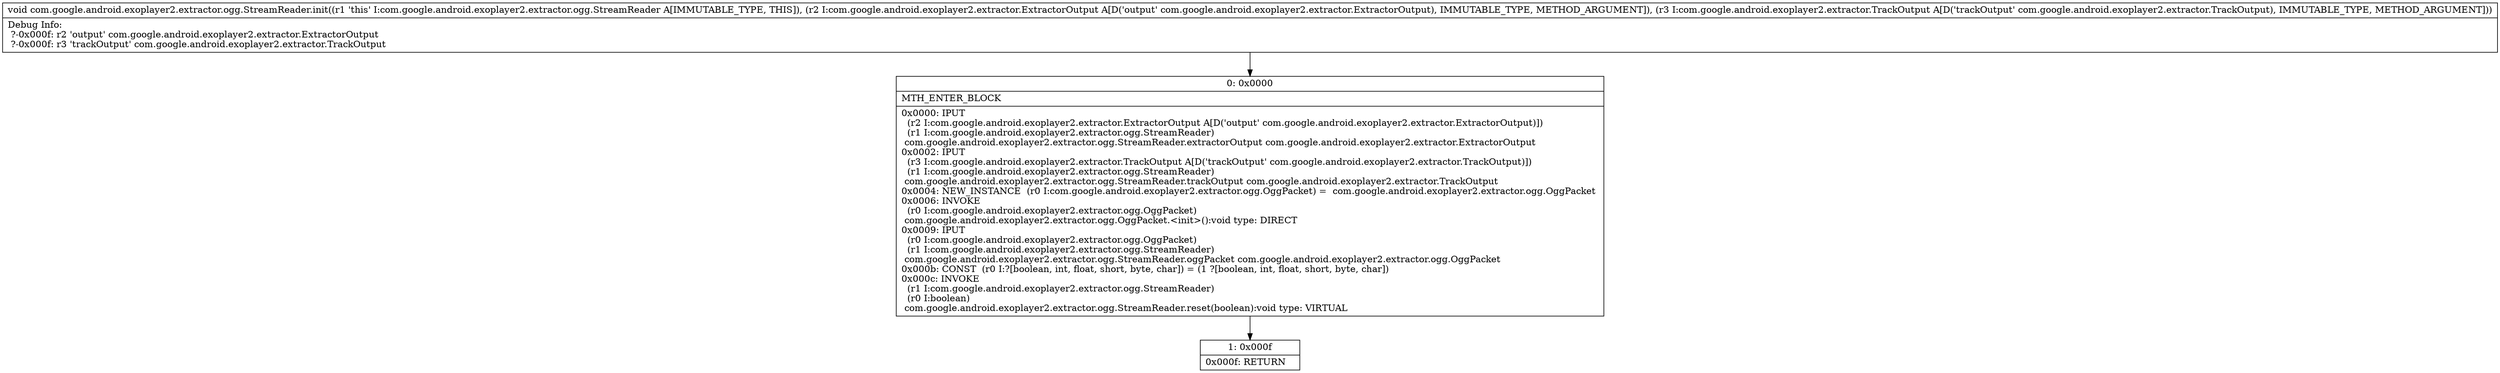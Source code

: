digraph "CFG forcom.google.android.exoplayer2.extractor.ogg.StreamReader.init(Lcom\/google\/android\/exoplayer2\/extractor\/ExtractorOutput;Lcom\/google\/android\/exoplayer2\/extractor\/TrackOutput;)V" {
Node_0 [shape=record,label="{0\:\ 0x0000|MTH_ENTER_BLOCK\l|0x0000: IPUT  \l  (r2 I:com.google.android.exoplayer2.extractor.ExtractorOutput A[D('output' com.google.android.exoplayer2.extractor.ExtractorOutput)])\l  (r1 I:com.google.android.exoplayer2.extractor.ogg.StreamReader)\l com.google.android.exoplayer2.extractor.ogg.StreamReader.extractorOutput com.google.android.exoplayer2.extractor.ExtractorOutput \l0x0002: IPUT  \l  (r3 I:com.google.android.exoplayer2.extractor.TrackOutput A[D('trackOutput' com.google.android.exoplayer2.extractor.TrackOutput)])\l  (r1 I:com.google.android.exoplayer2.extractor.ogg.StreamReader)\l com.google.android.exoplayer2.extractor.ogg.StreamReader.trackOutput com.google.android.exoplayer2.extractor.TrackOutput \l0x0004: NEW_INSTANCE  (r0 I:com.google.android.exoplayer2.extractor.ogg.OggPacket) =  com.google.android.exoplayer2.extractor.ogg.OggPacket \l0x0006: INVOKE  \l  (r0 I:com.google.android.exoplayer2.extractor.ogg.OggPacket)\l com.google.android.exoplayer2.extractor.ogg.OggPacket.\<init\>():void type: DIRECT \l0x0009: IPUT  \l  (r0 I:com.google.android.exoplayer2.extractor.ogg.OggPacket)\l  (r1 I:com.google.android.exoplayer2.extractor.ogg.StreamReader)\l com.google.android.exoplayer2.extractor.ogg.StreamReader.oggPacket com.google.android.exoplayer2.extractor.ogg.OggPacket \l0x000b: CONST  (r0 I:?[boolean, int, float, short, byte, char]) = (1 ?[boolean, int, float, short, byte, char]) \l0x000c: INVOKE  \l  (r1 I:com.google.android.exoplayer2.extractor.ogg.StreamReader)\l  (r0 I:boolean)\l com.google.android.exoplayer2.extractor.ogg.StreamReader.reset(boolean):void type: VIRTUAL \l}"];
Node_1 [shape=record,label="{1\:\ 0x000f|0x000f: RETURN   \l}"];
MethodNode[shape=record,label="{void com.google.android.exoplayer2.extractor.ogg.StreamReader.init((r1 'this' I:com.google.android.exoplayer2.extractor.ogg.StreamReader A[IMMUTABLE_TYPE, THIS]), (r2 I:com.google.android.exoplayer2.extractor.ExtractorOutput A[D('output' com.google.android.exoplayer2.extractor.ExtractorOutput), IMMUTABLE_TYPE, METHOD_ARGUMENT]), (r3 I:com.google.android.exoplayer2.extractor.TrackOutput A[D('trackOutput' com.google.android.exoplayer2.extractor.TrackOutput), IMMUTABLE_TYPE, METHOD_ARGUMENT]))  | Debug Info:\l  ?\-0x000f: r2 'output' com.google.android.exoplayer2.extractor.ExtractorOutput\l  ?\-0x000f: r3 'trackOutput' com.google.android.exoplayer2.extractor.TrackOutput\l}"];
MethodNode -> Node_0;
Node_0 -> Node_1;
}

